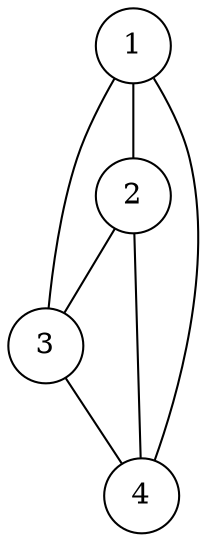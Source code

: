 graph g{
    layout = dot
//    layout = fdp
//    layout = neato
//    layout = osage
//    layout = sfdp
//    layout = twopi
1 [shape=circle];
2 [shape=circle];
3 [shape=circle];
4 [shape=circle];

1 -- 2;
2 -- 3;
3 -- 4;
4 -- 1;
1 -- 3;
2 -- 4;
}